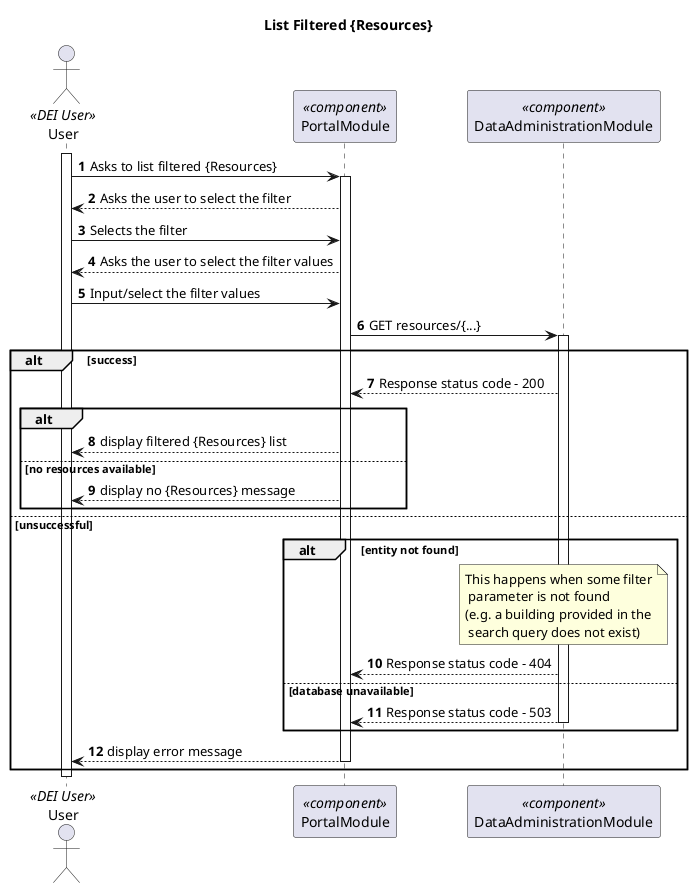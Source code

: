 @startuml Process View - Level 2

autonumber
skinparam packageStyle rect

title List Filtered {Resources}

actor "User" as U <<DEI User>>
participant "PortalModule" as RPM <<component>>
participant "DataAdministrationModule" as DAM <<component>>

activate U

U -> RPM:  Asks to list filtered {Resources}

activate RPM

U <-- RPM: Asks the user to select the filter

U -> RPM:  Selects the filter

U <-- RPM: Asks the user to select the filter values

U -> RPM:  Input/select the filter values

RPM -> DAM: GET resources/{...}

activate DAM
alt success
RPM <-- DAM: Response status code - 200

alt
U <-- RPM: display filtered {Resources} list
else no resources available
U <-- RPM: display no {Resources} message
end

else unsuccessful

alt entity not found
note over DAM
This happens when some filter
 parameter is not found
(e.g. a building provided in the
 search query does not exist)
end note

 RPM <-- DAM: Response status code - 404
else database unavailable
 RPM <-- DAM: Response status code - 503
deactivate DAM
end
 U<-- RPM: display error message


deactivate RPM
end
deactivate U

@enduml